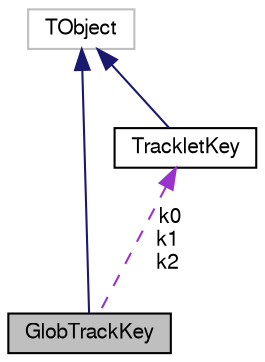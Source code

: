 digraph "GlobTrackKey"
{
  bgcolor="transparent";
  edge [fontname="FreeSans",fontsize="10",labelfontname="FreeSans",labelfontsize="10"];
  node [fontname="FreeSans",fontsize="10",shape=record];
  Node1 [label="GlobTrackKey",height=0.2,width=0.4,color="black", fillcolor="grey75", style="filled" fontcolor="black"];
  Node2 -> Node1 [dir="back",color="midnightblue",fontsize="10",style="solid",fontname="FreeSans"];
  Node2 [label="TObject",height=0.2,width=0.4,color="grey75"];
  Node3 -> Node1 [dir="back",color="darkorchid3",fontsize="10",style="dashed",label=" k0\nk1\nk2" ,fontname="FreeSans"];
  Node3 [label="TrackletKey",height=0.2,width=0.4,color="black",URL="$d3/d1f/classTrackletKey.html"];
  Node2 -> Node3 [dir="back",color="midnightblue",fontsize="10",style="solid",fontname="FreeSans"];
}
